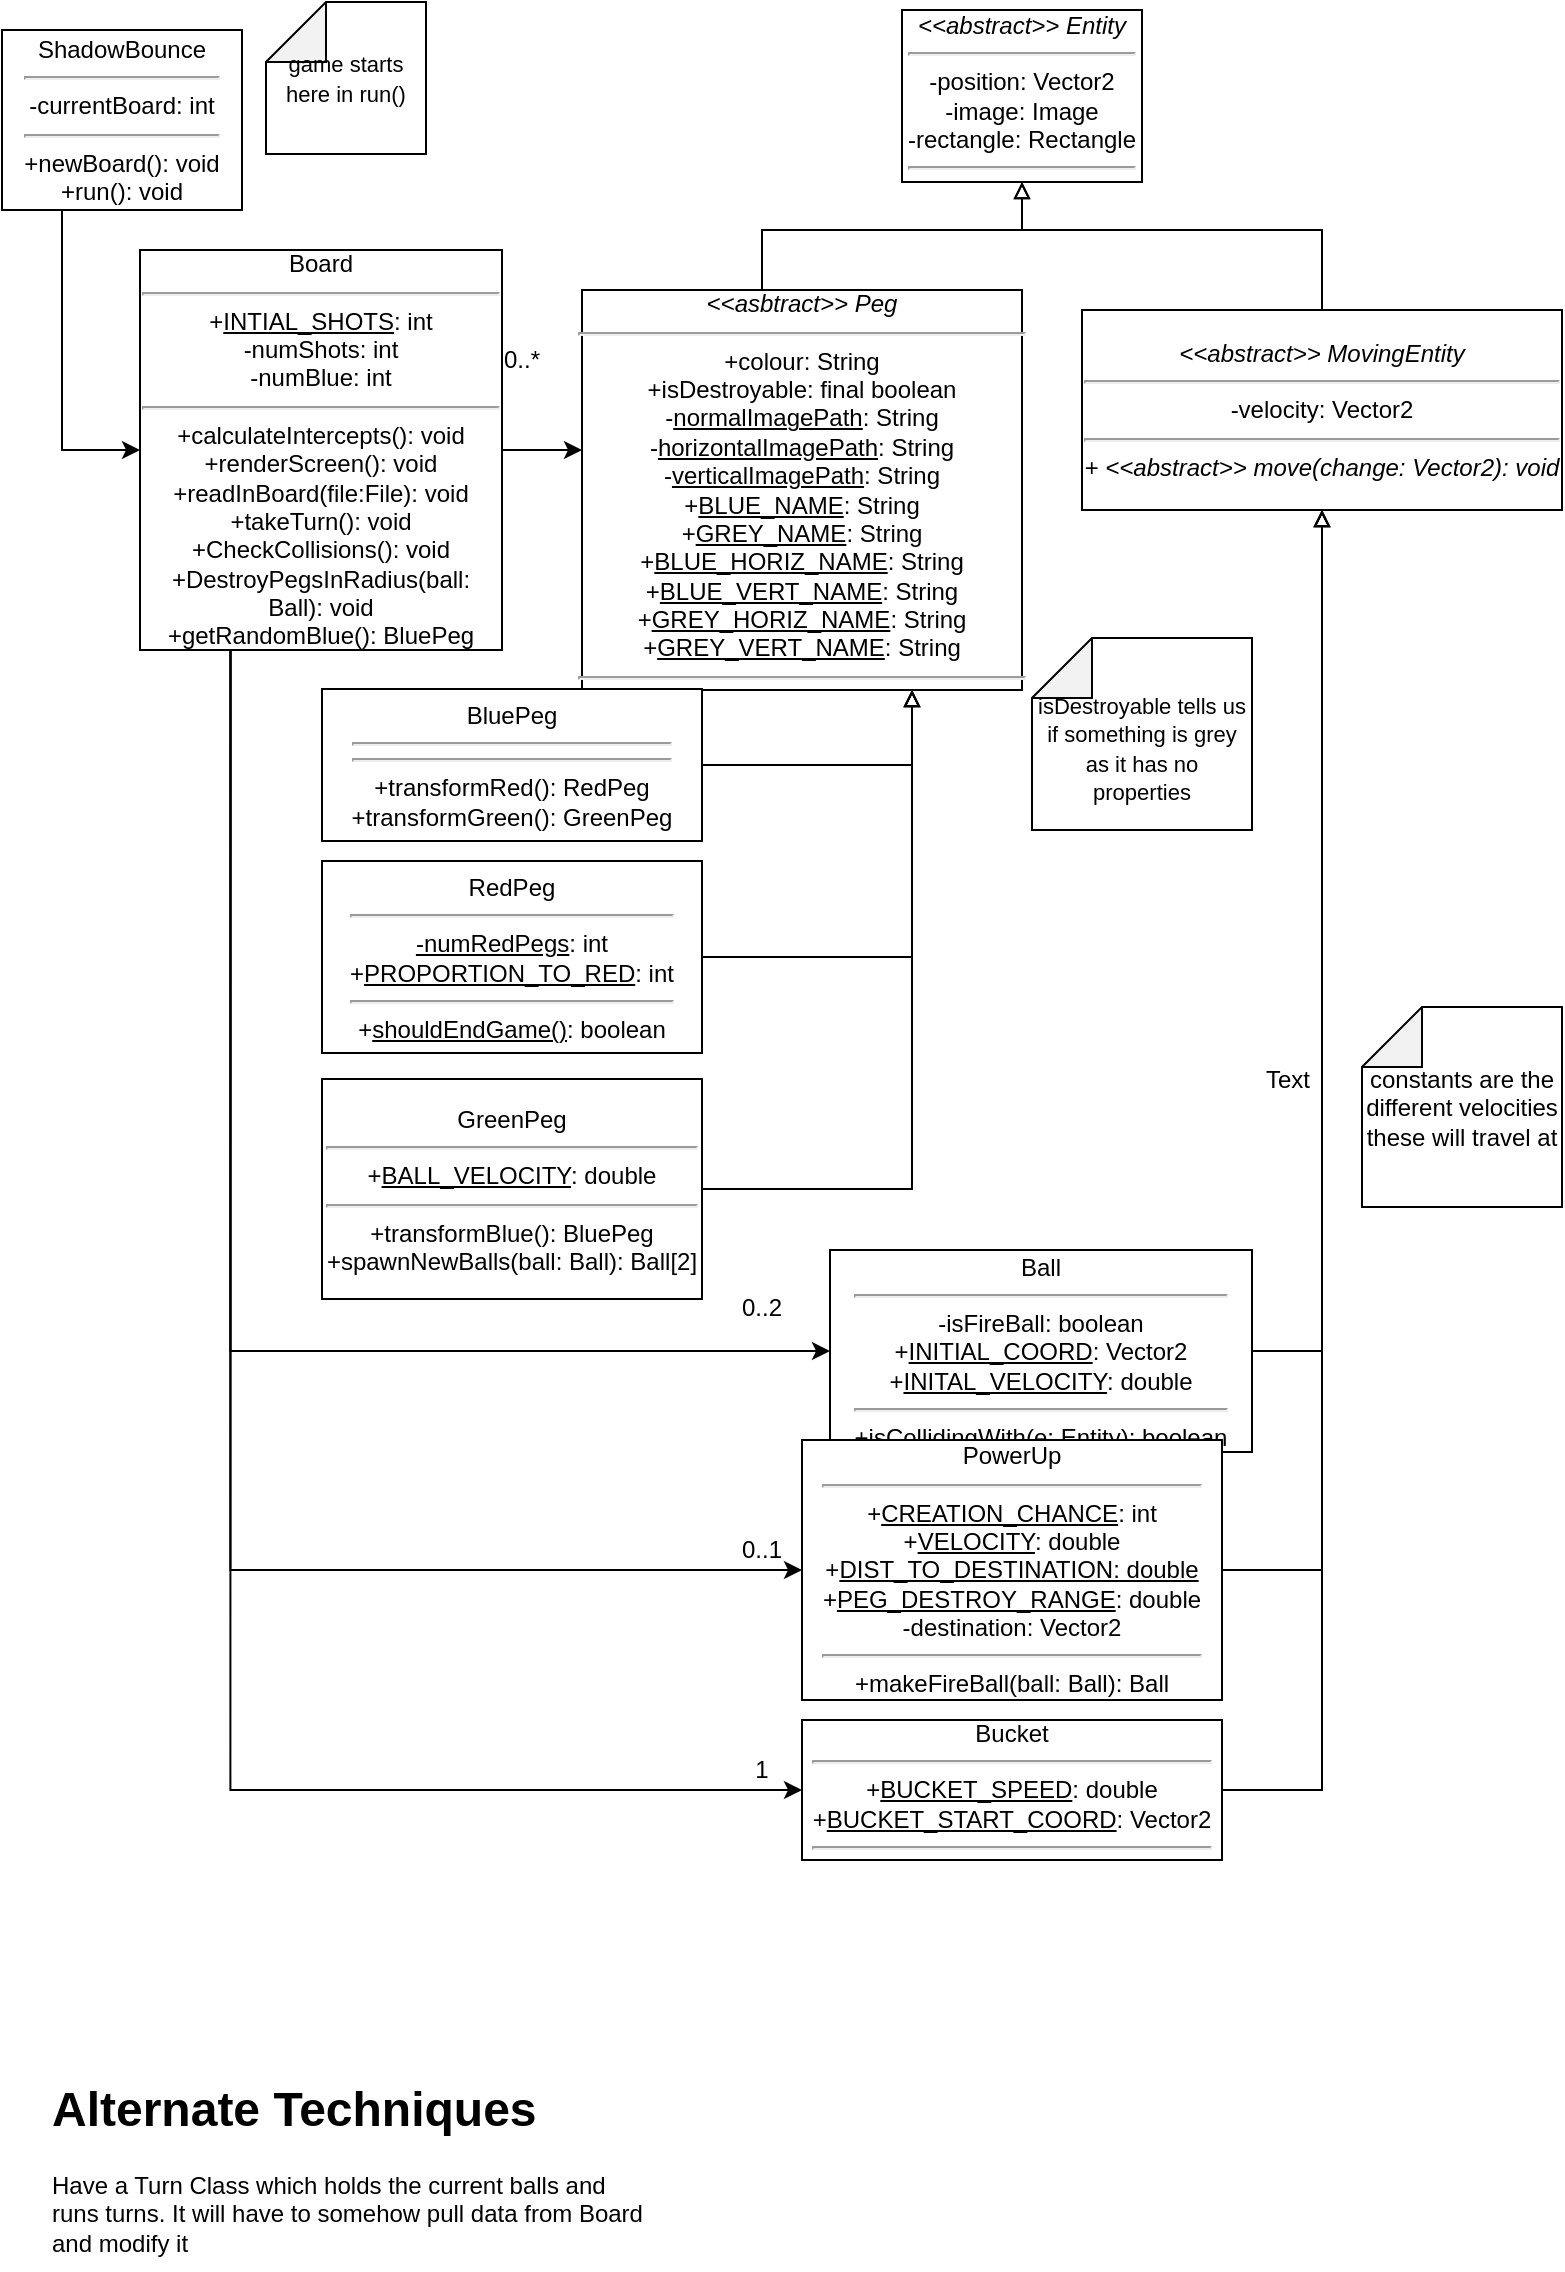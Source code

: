 <mxfile version="11.3.0" type="github" pages="1"><diagram id="cI9c8Faycy2E02pKQdMW" name="Page-1"><mxGraphModel dx="918" dy="603" grid="1" gridSize="10" guides="1" tooltips="1" connect="1" arrows="1" fold="1" page="1" pageScale="1" pageWidth="827" pageHeight="1169" math="0" shadow="0"><root><mxCell id="0"/><mxCell id="1" parent="0"/><mxCell id="lifanEYZ2T2BqTWivwGC-3" value="" style="edgeStyle=orthogonalEdgeStyle;rounded=0;orthogonalLoop=1;jettySize=auto;html=1;" parent="1" source="lifanEYZ2T2BqTWivwGC-1" target="lifanEYZ2T2BqTWivwGC-2" edge="1"><mxGeometry relative="1" as="geometry"><Array as="points"><mxPoint x="220" y="154"/><mxPoint x="220" y="154"/></Array></mxGeometry></mxCell><mxCell id="lifanEYZ2T2BqTWivwGC-87" style="edgeStyle=orthogonalEdgeStyle;rounded=0;orthogonalLoop=1;jettySize=auto;html=1;exitX=0.25;exitY=1;exitDx=0;exitDy=0;entryX=0;entryY=0.5;entryDx=0;entryDy=0;endArrow=classic;endFill=1;" parent="1" source="lifanEYZ2T2BqTWivwGC-1" target="lifanEYZ2T2BqTWivwGC-54" edge="1"><mxGeometry relative="1" as="geometry"/></mxCell><mxCell id="_WE8OwYQB9aToER2vsyM-12" style="edgeStyle=orthogonalEdgeStyle;rounded=0;orthogonalLoop=1;jettySize=auto;html=1;exitX=0.25;exitY=1;exitDx=0;exitDy=0;entryX=0;entryY=0.5;entryDx=0;entryDy=0;endArrow=classic;endFill=1;" edge="1" parent="1" source="lifanEYZ2T2BqTWivwGC-1" target="lifanEYZ2T2BqTWivwGC-38"><mxGeometry relative="1" as="geometry"/></mxCell><mxCell id="_WE8OwYQB9aToER2vsyM-14" style="edgeStyle=orthogonalEdgeStyle;rounded=0;orthogonalLoop=1;jettySize=auto;html=1;exitX=0.25;exitY=1;exitDx=0;exitDy=0;entryX=0;entryY=0.5;entryDx=0;entryDy=0;endArrow=classic;endFill=1;" edge="1" parent="1" source="lifanEYZ2T2BqTWivwGC-1" target="lifanEYZ2T2BqTWivwGC-48"><mxGeometry relative="1" as="geometry"/></mxCell><mxCell id="lifanEYZ2T2BqTWivwGC-1" value="Board&lt;hr&gt;+&lt;u&gt;INTIAL_SHOTS&lt;/u&gt;: int&lt;br&gt;-numShots: int&lt;br&gt;-numBlue: int&lt;br&gt;&lt;hr&gt;+calculateIntercepts(): void&lt;br&gt;+renderScreen(): void&lt;br&gt;+readInBoard(file:File): void&lt;br&gt;+takeTurn(): void&lt;br&gt;+CheckCollisions(): void&lt;br&gt;+DestroyPegsInRadius(ball: Ball): void&lt;br&gt;+getRandomBlue(): BluePeg" style="rounded=0;whiteSpace=wrap;html=1;" parent="1" vertex="1"><mxGeometry x="79" y="130" width="181" height="200" as="geometry"/></mxCell><mxCell id="_WE8OwYQB9aToER2vsyM-1" style="edgeStyle=orthogonalEdgeStyle;rounded=0;orthogonalLoop=1;jettySize=auto;html=1;exitX=0.5;exitY=0;exitDx=0;exitDy=0;endArrow=block;endFill=0;" edge="1" parent="1" source="lifanEYZ2T2BqTWivwGC-2" target="lifanEYZ2T2BqTWivwGC-4"><mxGeometry relative="1" as="geometry"><Array as="points"><mxPoint x="390" y="150"/><mxPoint x="390" y="120"/><mxPoint x="520" y="120"/></Array></mxGeometry></mxCell><mxCell id="lifanEYZ2T2BqTWivwGC-2" value="&lt;i&gt;&amp;lt;&amp;lt;asbtract&amp;gt;&amp;gt; Peg&lt;br&gt;&lt;/i&gt;&lt;hr&gt;+colour: String&lt;br&gt;+isDestroyable: final boolean&lt;br&gt;-&lt;u&gt;normalImagePath&lt;/u&gt;: String&lt;br&gt;-&lt;u&gt;horizontalImagePath&lt;/u&gt;: String&lt;br&gt;-&lt;u&gt;verticalImagePath&lt;/u&gt;: String&lt;br&gt;&lt;div style=&quot;direction: ltr&quot;&gt;&lt;div style=&quot;direction: ltr ; margin-top: 0in ; margin-left: 0in ; width: 2.328in&quot;&gt;&lt;div style=&quot;direction: ltr ; margin-top: 0in ; margin-left: 0in ; width: 2.328in&quot;&gt;&lt;p style=&quot;margin: 0in&quot;&gt;+&lt;u&gt;BLUE_NAME&lt;/u&gt;: String&lt;/p&gt;&lt;p style=&quot;margin: 0in&quot;&gt;+&lt;u&gt;GREY_NAME&lt;/u&gt;: String&lt;/p&gt;&lt;p style=&quot;margin: 0in&quot;&gt;+&lt;u&gt;BLUE_HORIZ_NAME&lt;/u&gt;: String&lt;/p&gt;&lt;p style=&quot;margin: 0in&quot;&gt;+&lt;u&gt;BLUE_VERT_NAME&lt;/u&gt;: String&lt;/p&gt;&lt;p style=&quot;margin: 0in&quot;&gt;+&lt;u&gt;GREY_HORIZ_NAME&lt;/u&gt;: String&lt;/p&gt;&lt;p style=&quot;margin: 0in&quot;&gt;+&lt;u&gt;GREY_VERT_NAME&lt;/u&gt;: String&lt;/p&gt;&lt;hr&gt;&lt;/div&gt;&lt;/div&gt;&lt;/div&gt;" style="rounded=0;whiteSpace=wrap;html=1;strokeColor=#000000;align=center;" parent="1" vertex="1"><mxGeometry x="300" y="150" width="220" height="200" as="geometry"/></mxCell><mxCell id="lifanEYZ2T2BqTWivwGC-47" style="edgeStyle=orthogonalEdgeStyle;rounded=0;orthogonalLoop=1;jettySize=auto;html=1;exitX=0;exitY=0.5;exitDx=0;exitDy=0;entryX=0.75;entryY=1;entryDx=0;entryDy=0;endArrow=block;endFill=0;" parent="1" source="lifanEYZ2T2BqTWivwGC-7" target="lifanEYZ2T2BqTWivwGC-2" edge="1"><mxGeometry relative="1" as="geometry"/></mxCell><mxCell id="lifanEYZ2T2BqTWivwGC-7" value="BluePeg&lt;hr&gt;&lt;hr&gt;+transformRed(): RedPeg&lt;br&gt;+transformGreen(): GreenPeg" style="rounded=0;whiteSpace=wrap;html=1;direction=west;" parent="1" vertex="1"><mxGeometry x="170" y="349.5" width="190" height="76" as="geometry"/></mxCell><mxCell id="lifanEYZ2T2BqTWivwGC-4" value="&lt;i&gt;&amp;lt;&amp;lt;abstract&amp;gt;&amp;gt; Entity&lt;/i&gt;&lt;hr&gt;-position: Vector2&lt;br&gt;-image: Image&lt;br&gt;-rectangle: Rectangle&lt;hr&gt;" style="rounded=0;whiteSpace=wrap;html=1;" parent="1" vertex="1"><mxGeometry x="460" y="10" width="120" height="86" as="geometry"/></mxCell><mxCell id="lifanEYZ2T2BqTWivwGC-36" style="edgeStyle=orthogonalEdgeStyle;rounded=0;orthogonalLoop=1;jettySize=auto;html=1;exitX=1;exitY=0.5;exitDx=0;exitDy=0;entryX=0.75;entryY=1;entryDx=0;entryDy=0;endArrow=block;endFill=0;" parent="1" source="lifanEYZ2T2BqTWivwGC-10" target="lifanEYZ2T2BqTWivwGC-2" edge="1"><mxGeometry relative="1" as="geometry"/></mxCell><mxCell id="lifanEYZ2T2BqTWivwGC-10" value="RedPeg&lt;hr&gt;&lt;u&gt;-numRedPegs&lt;/u&gt;: int&lt;br&gt;+&lt;u&gt;PROPORTION_TO_RED&lt;/u&gt;: int&lt;br&gt;&lt;hr&gt;+&lt;u&gt;shouldEndGame()&lt;/u&gt;: boolean" style="rounded=0;whiteSpace=wrap;html=1;" parent="1" vertex="1"><mxGeometry x="170" y="435.5" width="190" height="96" as="geometry"/></mxCell><mxCell id="lifanEYZ2T2BqTWivwGC-37" style="edgeStyle=orthogonalEdgeStyle;rounded=0;orthogonalLoop=1;jettySize=auto;html=1;exitX=1;exitY=0.5;exitDx=0;exitDy=0;entryX=0.75;entryY=1;entryDx=0;entryDy=0;endArrow=block;endFill=0;" parent="1" source="lifanEYZ2T2BqTWivwGC-22" target="lifanEYZ2T2BqTWivwGC-2" edge="1"><mxGeometry relative="1" as="geometry"/></mxCell><mxCell id="lifanEYZ2T2BqTWivwGC-22" value="GreenPeg&lt;hr&gt;+&lt;u&gt;BALL_VELOCITY&lt;/u&gt;: double&lt;br&gt;&lt;hr&gt;+transformBlue(): BluePeg&lt;br&gt;+spawnNewBalls(ball: Ball): Ball[2]" style="rounded=0;whiteSpace=wrap;html=1;" parent="1" vertex="1"><mxGeometry x="170" y="544.5" width="190" height="110" as="geometry"/></mxCell><mxCell id="lifanEYZ2T2BqTWivwGC-82" style="edgeStyle=orthogonalEdgeStyle;rounded=0;orthogonalLoop=1;jettySize=auto;html=1;exitX=1;exitY=0.5;exitDx=0;exitDy=0;entryX=0.5;entryY=1;entryDx=0;entryDy=0;endArrow=block;endFill=0;" parent="1" source="lifanEYZ2T2BqTWivwGC-38" target="lifanEYZ2T2BqTWivwGC-44" edge="1"><mxGeometry relative="1" as="geometry"/></mxCell><mxCell id="lifanEYZ2T2BqTWivwGC-38" value="Ball&lt;hr&gt;-isFireBall: boolean&lt;br&gt;+&lt;u&gt;INITIAL_COORD&lt;/u&gt;: Vector2&lt;br&gt;+&lt;u&gt;INITAL_VELOCITY&lt;/u&gt;: double&lt;br&gt;&lt;hr&gt;+isCollidingWith(e: Entity): boolean" style="rounded=0;whiteSpace=wrap;html=1;" parent="1" vertex="1"><mxGeometry x="424" y="630" width="211" height="101" as="geometry"/></mxCell><mxCell id="lifanEYZ2T2BqTWivwGC-43" value="0..2" style="text;html=1;strokeColor=none;fillColor=none;align=center;verticalAlign=middle;whiteSpace=wrap;rounded=0;" parent="1" vertex="1"><mxGeometry x="370" y="648.5" width="40" height="20" as="geometry"/></mxCell><mxCell id="Y0pOSzLykO-OILcq9ncQ-3" style="edgeStyle=orthogonalEdgeStyle;rounded=0;orthogonalLoop=1;jettySize=auto;html=1;exitX=0.5;exitY=0;exitDx=0;exitDy=0;entryX=0.5;entryY=1;entryDx=0;entryDy=0;endArrow=block;endFill=0;" parent="1" source="lifanEYZ2T2BqTWivwGC-44" target="lifanEYZ2T2BqTWivwGC-4" edge="1"><mxGeometry relative="1" as="geometry"><Array as="points"><mxPoint x="670" y="120"/><mxPoint x="520" y="120"/></Array></mxGeometry></mxCell><mxCell id="lifanEYZ2T2BqTWivwGC-44" value="&lt;i&gt;&amp;lt;&amp;lt;abstract&amp;gt;&amp;gt; MovingEntity&lt;/i&gt;&lt;hr&gt;-velocity: Vector2&lt;hr&gt;+&lt;i&gt; &amp;lt;&amp;lt;abstract&amp;gt;&amp;gt;&amp;nbsp;move(change: Vector2): void&lt;/i&gt;" style="rounded=0;whiteSpace=wrap;html=1;" parent="1" vertex="1"><mxGeometry x="550" y="160" width="240" height="100" as="geometry"/></mxCell><mxCell id="lifanEYZ2T2BqTWivwGC-84" style="edgeStyle=orthogonalEdgeStyle;rounded=0;orthogonalLoop=1;jettySize=auto;html=1;exitX=1;exitY=0.5;exitDx=0;exitDy=0;entryX=0.5;entryY=1;entryDx=0;entryDy=0;endArrow=block;endFill=0;" parent="1" source="lifanEYZ2T2BqTWivwGC-48" target="lifanEYZ2T2BqTWivwGC-44" edge="1"><mxGeometry relative="1" as="geometry"/></mxCell><mxCell id="lifanEYZ2T2BqTWivwGC-48" value="PowerUp&lt;hr&gt;+&lt;u&gt;CREATION_CHANCE&lt;/u&gt;: int&lt;br&gt;+&lt;u&gt;VELOCITY&lt;/u&gt;: double&lt;br&gt;+&lt;u&gt;DIST_TO_DESTINATION: double&lt;br&gt;&lt;/u&gt;+&lt;u&gt;PEG_DESTROY_RANGE&lt;/u&gt;: double&lt;br&gt;-destination: Vector2&lt;br&gt;&lt;hr&gt;+makeFireBall(ball: Ball): Ball" style="rounded=0;whiteSpace=wrap;html=1;" parent="1" vertex="1"><mxGeometry x="410" y="725" width="210" height="130" as="geometry"/></mxCell><mxCell id="lifanEYZ2T2BqTWivwGC-85" style="edgeStyle=orthogonalEdgeStyle;rounded=0;orthogonalLoop=1;jettySize=auto;html=1;exitX=1;exitY=0.5;exitDx=0;exitDy=0;entryX=0.5;entryY=1;entryDx=0;entryDy=0;endArrow=block;endFill=0;" parent="1" source="lifanEYZ2T2BqTWivwGC-54" target="lifanEYZ2T2BqTWivwGC-44" edge="1"><mxGeometry relative="1" as="geometry"/></mxCell><mxCell id="lifanEYZ2T2BqTWivwGC-54" value="Bucket&lt;hr&gt;+&lt;u&gt;BUCKET_SPEED&lt;/u&gt;: double&lt;br&gt;+&lt;u&gt;BUCKET_START_COORD&lt;/u&gt;: Vector2&lt;br&gt;&lt;hr&gt;" style="rounded=0;whiteSpace=wrap;html=1;" parent="1" vertex="1"><mxGeometry x="410" y="865" width="210" height="70" as="geometry"/></mxCell><mxCell id="lifanEYZ2T2BqTWivwGC-50" value="0..1" style="text;html=1;strokeColor=none;fillColor=none;align=center;verticalAlign=middle;whiteSpace=wrap;rounded=0;" parent="1" vertex="1"><mxGeometry x="370" y="770" width="40" height="20" as="geometry"/></mxCell><mxCell id="lifanEYZ2T2BqTWivwGC-59" value="1" style="text;html=1;strokeColor=none;fillColor=none;align=center;verticalAlign=middle;whiteSpace=wrap;rounded=0;" parent="1" vertex="1"><mxGeometry x="370" y="880" width="40" height="20" as="geometry"/></mxCell><mxCell id="lifanEYZ2T2BqTWivwGC-67" value="0..*" style="text;html=1;strokeColor=none;fillColor=none;align=center;verticalAlign=middle;whiteSpace=wrap;rounded=0;" parent="1" vertex="1"><mxGeometry x="250" y="175" width="40" height="20" as="geometry"/></mxCell><mxCell id="lifanEYZ2T2BqTWivwGC-71" value="&lt;font style=&quot;font-size: 11px&quot;&gt;&lt;br&gt;isDestroyable tells us if something is grey as it has no properties&lt;/font&gt;" style="shape=note;whiteSpace=wrap;html=1;backgroundOutline=1;darkOpacity=0.05;direction=north;" parent="1" vertex="1"><mxGeometry x="525" y="324" width="110" height="96" as="geometry"/></mxCell><mxCell id="_WE8OwYQB9aToER2vsyM-2" style="edgeStyle=orthogonalEdgeStyle;rounded=0;orthogonalLoop=1;jettySize=auto;html=1;exitX=0.25;exitY=1;exitDx=0;exitDy=0;entryX=0;entryY=0.5;entryDx=0;entryDy=0;endArrow=classic;endFill=1;" edge="1" parent="1" source="lifanEYZ2T2BqTWivwGC-73" target="lifanEYZ2T2BqTWivwGC-1"><mxGeometry relative="1" as="geometry"/></mxCell><mxCell id="lifanEYZ2T2BqTWivwGC-73" value="ShadowBounce&lt;br&gt;&lt;hr&gt;-currentBoard: int&lt;hr&gt;+newBoard(): void&lt;br&gt;+run(): void" style="rounded=0;whiteSpace=wrap;html=1;" parent="1" vertex="1"><mxGeometry x="10" y="20" width="120" height="90" as="geometry"/></mxCell><mxCell id="lifanEYZ2T2BqTWivwGC-77" value="&lt;font style=&quot;font-size: 11px&quot;&gt;game starts here in run()&lt;/font&gt;" style="shape=note;whiteSpace=wrap;html=1;backgroundOutline=1;darkOpacity=0.05;direction=north;" parent="1" vertex="1"><mxGeometry x="142" y="6" width="80" height="76" as="geometry"/></mxCell><mxCell id="lifanEYZ2T2BqTWivwGC-79" value="&lt;h1&gt;Alternate Techniques&lt;/h1&gt;&lt;p&gt;Have a Turn Class which holds the current balls and runs turns. It will have to somehow pull data from Board and modify it&lt;/p&gt;" style="text;html=1;strokeColor=none;fillColor=none;spacing=5;spacingTop=-20;whiteSpace=wrap;overflow=hidden;rounded=0;" parent="1" vertex="1"><mxGeometry x="30" y="1040" width="310" height="100" as="geometry"/></mxCell><mxCell id="lifanEYZ2T2BqTWivwGC-86" value="constants are the different velocities these will travel at" style="shape=note;whiteSpace=wrap;html=1;backgroundOutline=1;darkOpacity=0.05;direction=north;" parent="1" vertex="1"><mxGeometry x="690" y="508.5" width="100" height="100" as="geometry"/></mxCell><mxCell id="_WE8OwYQB9aToER2vsyM-28" value="Text" style="text;html=1;resizable=0;points=[];autosize=1;align=left;verticalAlign=top;spacingTop=-4;" vertex="1" parent="1"><mxGeometry x="640" y="535" width="40" height="20" as="geometry"/></mxCell></root></mxGraphModel></diagram></mxfile>